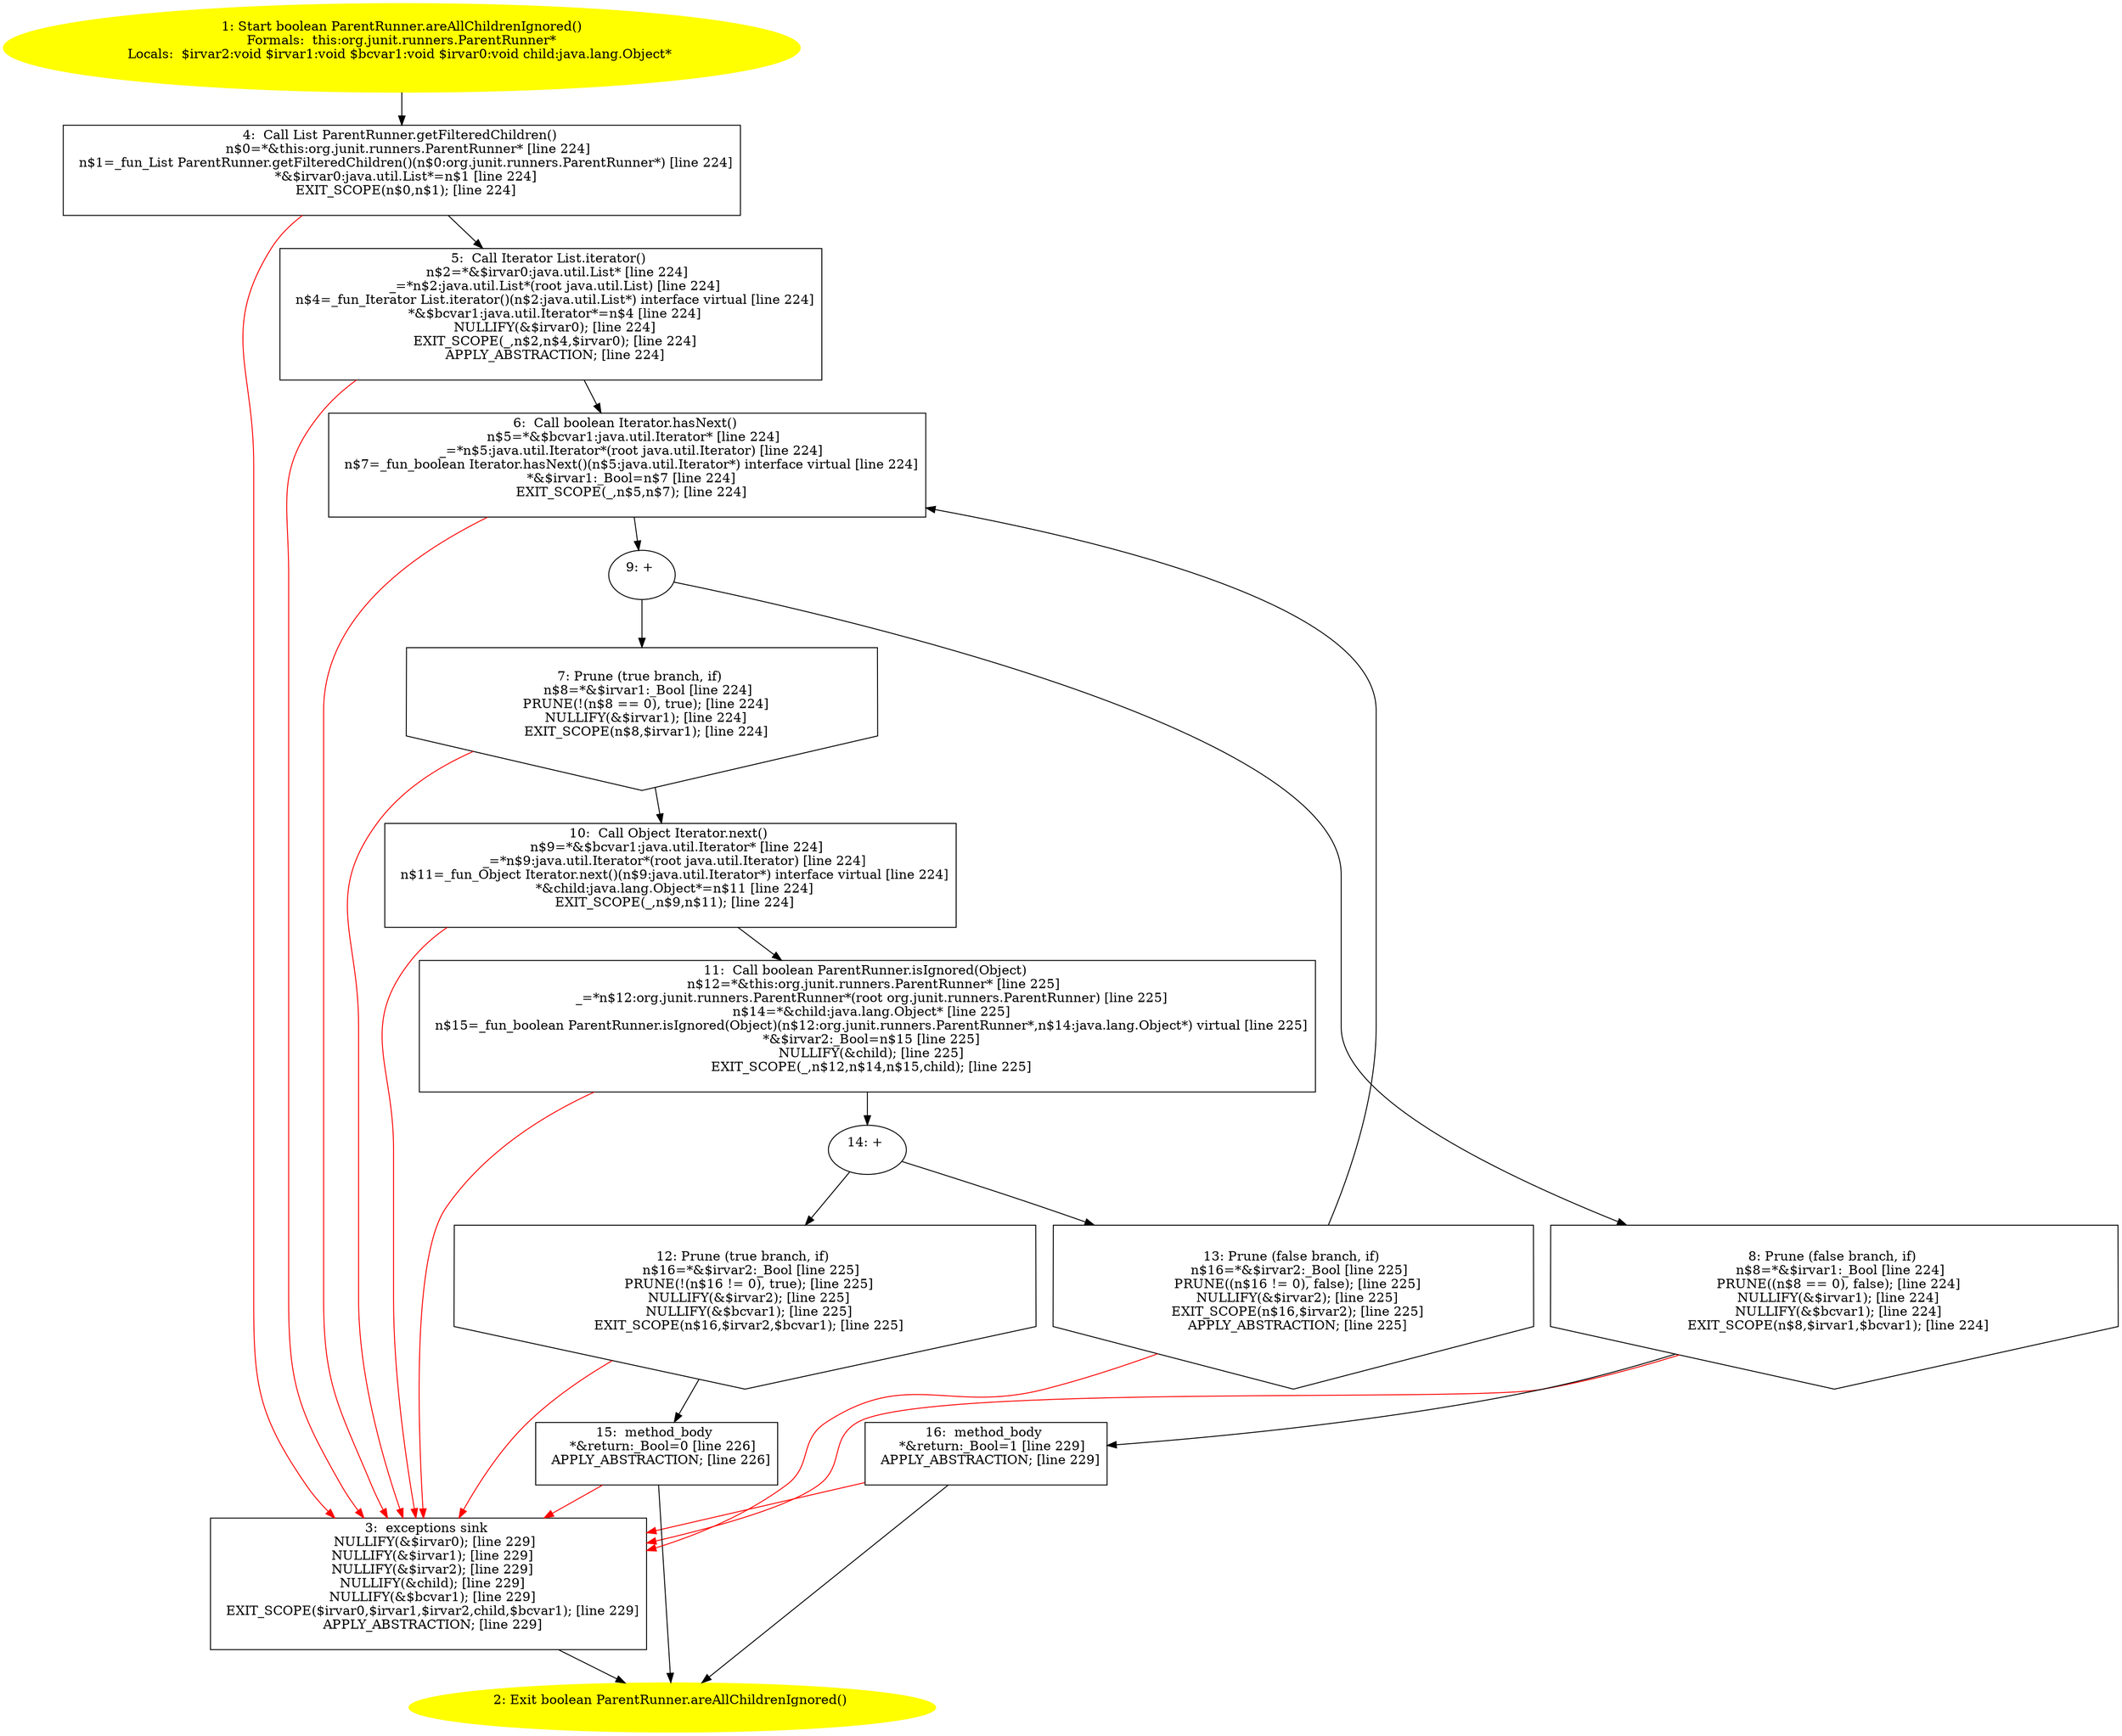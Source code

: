/* @generated */
digraph cfg {
"org.junit.runners.ParentRunner.areAllChildrenIgnored():boolean.6c5ceb97efc83dcb6ddd92521ce50f74_1" [label="1: Start boolean ParentRunner.areAllChildrenIgnored()\nFormals:  this:org.junit.runners.ParentRunner*\nLocals:  $irvar2:void $irvar1:void $bcvar1:void $irvar0:void child:java.lang.Object* \n  " color=yellow style=filled]
	

	 "org.junit.runners.ParentRunner.areAllChildrenIgnored():boolean.6c5ceb97efc83dcb6ddd92521ce50f74_1" -> "org.junit.runners.ParentRunner.areAllChildrenIgnored():boolean.6c5ceb97efc83dcb6ddd92521ce50f74_4" ;
"org.junit.runners.ParentRunner.areAllChildrenIgnored():boolean.6c5ceb97efc83dcb6ddd92521ce50f74_2" [label="2: Exit boolean ParentRunner.areAllChildrenIgnored() \n  " color=yellow style=filled]
	

"org.junit.runners.ParentRunner.areAllChildrenIgnored():boolean.6c5ceb97efc83dcb6ddd92521ce50f74_3" [label="3:  exceptions sink \n   NULLIFY(&$irvar0); [line 229]\n  NULLIFY(&$irvar1); [line 229]\n  NULLIFY(&$irvar2); [line 229]\n  NULLIFY(&child); [line 229]\n  NULLIFY(&$bcvar1); [line 229]\n  EXIT_SCOPE($irvar0,$irvar1,$irvar2,child,$bcvar1); [line 229]\n  APPLY_ABSTRACTION; [line 229]\n " shape="box"]
	

	 "org.junit.runners.ParentRunner.areAllChildrenIgnored():boolean.6c5ceb97efc83dcb6ddd92521ce50f74_3" -> "org.junit.runners.ParentRunner.areAllChildrenIgnored():boolean.6c5ceb97efc83dcb6ddd92521ce50f74_2" ;
"org.junit.runners.ParentRunner.areAllChildrenIgnored():boolean.6c5ceb97efc83dcb6ddd92521ce50f74_4" [label="4:  Call List ParentRunner.getFilteredChildren() \n   n$0=*&this:org.junit.runners.ParentRunner* [line 224]\n  n$1=_fun_List ParentRunner.getFilteredChildren()(n$0:org.junit.runners.ParentRunner*) [line 224]\n  *&$irvar0:java.util.List*=n$1 [line 224]\n  EXIT_SCOPE(n$0,n$1); [line 224]\n " shape="box"]
	

	 "org.junit.runners.ParentRunner.areAllChildrenIgnored():boolean.6c5ceb97efc83dcb6ddd92521ce50f74_4" -> "org.junit.runners.ParentRunner.areAllChildrenIgnored():boolean.6c5ceb97efc83dcb6ddd92521ce50f74_5" ;
	 "org.junit.runners.ParentRunner.areAllChildrenIgnored():boolean.6c5ceb97efc83dcb6ddd92521ce50f74_4" -> "org.junit.runners.ParentRunner.areAllChildrenIgnored():boolean.6c5ceb97efc83dcb6ddd92521ce50f74_3" [color="red" ];
"org.junit.runners.ParentRunner.areAllChildrenIgnored():boolean.6c5ceb97efc83dcb6ddd92521ce50f74_5" [label="5:  Call Iterator List.iterator() \n   n$2=*&$irvar0:java.util.List* [line 224]\n  _=*n$2:java.util.List*(root java.util.List) [line 224]\n  n$4=_fun_Iterator List.iterator()(n$2:java.util.List*) interface virtual [line 224]\n  *&$bcvar1:java.util.Iterator*=n$4 [line 224]\n  NULLIFY(&$irvar0); [line 224]\n  EXIT_SCOPE(_,n$2,n$4,$irvar0); [line 224]\n  APPLY_ABSTRACTION; [line 224]\n " shape="box"]
	

	 "org.junit.runners.ParentRunner.areAllChildrenIgnored():boolean.6c5ceb97efc83dcb6ddd92521ce50f74_5" -> "org.junit.runners.ParentRunner.areAllChildrenIgnored():boolean.6c5ceb97efc83dcb6ddd92521ce50f74_6" ;
	 "org.junit.runners.ParentRunner.areAllChildrenIgnored():boolean.6c5ceb97efc83dcb6ddd92521ce50f74_5" -> "org.junit.runners.ParentRunner.areAllChildrenIgnored():boolean.6c5ceb97efc83dcb6ddd92521ce50f74_3" [color="red" ];
"org.junit.runners.ParentRunner.areAllChildrenIgnored():boolean.6c5ceb97efc83dcb6ddd92521ce50f74_6" [label="6:  Call boolean Iterator.hasNext() \n   n$5=*&$bcvar1:java.util.Iterator* [line 224]\n  _=*n$5:java.util.Iterator*(root java.util.Iterator) [line 224]\n  n$7=_fun_boolean Iterator.hasNext()(n$5:java.util.Iterator*) interface virtual [line 224]\n  *&$irvar1:_Bool=n$7 [line 224]\n  EXIT_SCOPE(_,n$5,n$7); [line 224]\n " shape="box"]
	

	 "org.junit.runners.ParentRunner.areAllChildrenIgnored():boolean.6c5ceb97efc83dcb6ddd92521ce50f74_6" -> "org.junit.runners.ParentRunner.areAllChildrenIgnored():boolean.6c5ceb97efc83dcb6ddd92521ce50f74_9" ;
	 "org.junit.runners.ParentRunner.areAllChildrenIgnored():boolean.6c5ceb97efc83dcb6ddd92521ce50f74_6" -> "org.junit.runners.ParentRunner.areAllChildrenIgnored():boolean.6c5ceb97efc83dcb6ddd92521ce50f74_3" [color="red" ];
"org.junit.runners.ParentRunner.areAllChildrenIgnored():boolean.6c5ceb97efc83dcb6ddd92521ce50f74_7" [label="7: Prune (true branch, if) \n   n$8=*&$irvar1:_Bool [line 224]\n  PRUNE(!(n$8 == 0), true); [line 224]\n  NULLIFY(&$irvar1); [line 224]\n  EXIT_SCOPE(n$8,$irvar1); [line 224]\n " shape="invhouse"]
	

	 "org.junit.runners.ParentRunner.areAllChildrenIgnored():boolean.6c5ceb97efc83dcb6ddd92521ce50f74_7" -> "org.junit.runners.ParentRunner.areAllChildrenIgnored():boolean.6c5ceb97efc83dcb6ddd92521ce50f74_10" ;
	 "org.junit.runners.ParentRunner.areAllChildrenIgnored():boolean.6c5ceb97efc83dcb6ddd92521ce50f74_7" -> "org.junit.runners.ParentRunner.areAllChildrenIgnored():boolean.6c5ceb97efc83dcb6ddd92521ce50f74_3" [color="red" ];
"org.junit.runners.ParentRunner.areAllChildrenIgnored():boolean.6c5ceb97efc83dcb6ddd92521ce50f74_8" [label="8: Prune (false branch, if) \n   n$8=*&$irvar1:_Bool [line 224]\n  PRUNE((n$8 == 0), false); [line 224]\n  NULLIFY(&$irvar1); [line 224]\n  NULLIFY(&$bcvar1); [line 224]\n  EXIT_SCOPE(n$8,$irvar1,$bcvar1); [line 224]\n " shape="invhouse"]
	

	 "org.junit.runners.ParentRunner.areAllChildrenIgnored():boolean.6c5ceb97efc83dcb6ddd92521ce50f74_8" -> "org.junit.runners.ParentRunner.areAllChildrenIgnored():boolean.6c5ceb97efc83dcb6ddd92521ce50f74_16" ;
	 "org.junit.runners.ParentRunner.areAllChildrenIgnored():boolean.6c5ceb97efc83dcb6ddd92521ce50f74_8" -> "org.junit.runners.ParentRunner.areAllChildrenIgnored():boolean.6c5ceb97efc83dcb6ddd92521ce50f74_3" [color="red" ];
"org.junit.runners.ParentRunner.areAllChildrenIgnored():boolean.6c5ceb97efc83dcb6ddd92521ce50f74_9" [label="9: + \n  " ]
	

	 "org.junit.runners.ParentRunner.areAllChildrenIgnored():boolean.6c5ceb97efc83dcb6ddd92521ce50f74_9" -> "org.junit.runners.ParentRunner.areAllChildrenIgnored():boolean.6c5ceb97efc83dcb6ddd92521ce50f74_7" ;
	 "org.junit.runners.ParentRunner.areAllChildrenIgnored():boolean.6c5ceb97efc83dcb6ddd92521ce50f74_9" -> "org.junit.runners.ParentRunner.areAllChildrenIgnored():boolean.6c5ceb97efc83dcb6ddd92521ce50f74_8" ;
"org.junit.runners.ParentRunner.areAllChildrenIgnored():boolean.6c5ceb97efc83dcb6ddd92521ce50f74_10" [label="10:  Call Object Iterator.next() \n   n$9=*&$bcvar1:java.util.Iterator* [line 224]\n  _=*n$9:java.util.Iterator*(root java.util.Iterator) [line 224]\n  n$11=_fun_Object Iterator.next()(n$9:java.util.Iterator*) interface virtual [line 224]\n  *&child:java.lang.Object*=n$11 [line 224]\n  EXIT_SCOPE(_,n$9,n$11); [line 224]\n " shape="box"]
	

	 "org.junit.runners.ParentRunner.areAllChildrenIgnored():boolean.6c5ceb97efc83dcb6ddd92521ce50f74_10" -> "org.junit.runners.ParentRunner.areAllChildrenIgnored():boolean.6c5ceb97efc83dcb6ddd92521ce50f74_11" ;
	 "org.junit.runners.ParentRunner.areAllChildrenIgnored():boolean.6c5ceb97efc83dcb6ddd92521ce50f74_10" -> "org.junit.runners.ParentRunner.areAllChildrenIgnored():boolean.6c5ceb97efc83dcb6ddd92521ce50f74_3" [color="red" ];
"org.junit.runners.ParentRunner.areAllChildrenIgnored():boolean.6c5ceb97efc83dcb6ddd92521ce50f74_11" [label="11:  Call boolean ParentRunner.isIgnored(Object) \n   n$12=*&this:org.junit.runners.ParentRunner* [line 225]\n  _=*n$12:org.junit.runners.ParentRunner*(root org.junit.runners.ParentRunner) [line 225]\n  n$14=*&child:java.lang.Object* [line 225]\n  n$15=_fun_boolean ParentRunner.isIgnored(Object)(n$12:org.junit.runners.ParentRunner*,n$14:java.lang.Object*) virtual [line 225]\n  *&$irvar2:_Bool=n$15 [line 225]\n  NULLIFY(&child); [line 225]\n  EXIT_SCOPE(_,n$12,n$14,n$15,child); [line 225]\n " shape="box"]
	

	 "org.junit.runners.ParentRunner.areAllChildrenIgnored():boolean.6c5ceb97efc83dcb6ddd92521ce50f74_11" -> "org.junit.runners.ParentRunner.areAllChildrenIgnored():boolean.6c5ceb97efc83dcb6ddd92521ce50f74_14" ;
	 "org.junit.runners.ParentRunner.areAllChildrenIgnored():boolean.6c5ceb97efc83dcb6ddd92521ce50f74_11" -> "org.junit.runners.ParentRunner.areAllChildrenIgnored():boolean.6c5ceb97efc83dcb6ddd92521ce50f74_3" [color="red" ];
"org.junit.runners.ParentRunner.areAllChildrenIgnored():boolean.6c5ceb97efc83dcb6ddd92521ce50f74_12" [label="12: Prune (true branch, if) \n   n$16=*&$irvar2:_Bool [line 225]\n  PRUNE(!(n$16 != 0), true); [line 225]\n  NULLIFY(&$irvar2); [line 225]\n  NULLIFY(&$bcvar1); [line 225]\n  EXIT_SCOPE(n$16,$irvar2,$bcvar1); [line 225]\n " shape="invhouse"]
	

	 "org.junit.runners.ParentRunner.areAllChildrenIgnored():boolean.6c5ceb97efc83dcb6ddd92521ce50f74_12" -> "org.junit.runners.ParentRunner.areAllChildrenIgnored():boolean.6c5ceb97efc83dcb6ddd92521ce50f74_15" ;
	 "org.junit.runners.ParentRunner.areAllChildrenIgnored():boolean.6c5ceb97efc83dcb6ddd92521ce50f74_12" -> "org.junit.runners.ParentRunner.areAllChildrenIgnored():boolean.6c5ceb97efc83dcb6ddd92521ce50f74_3" [color="red" ];
"org.junit.runners.ParentRunner.areAllChildrenIgnored():boolean.6c5ceb97efc83dcb6ddd92521ce50f74_13" [label="13: Prune (false branch, if) \n   n$16=*&$irvar2:_Bool [line 225]\n  PRUNE((n$16 != 0), false); [line 225]\n  NULLIFY(&$irvar2); [line 225]\n  EXIT_SCOPE(n$16,$irvar2); [line 225]\n  APPLY_ABSTRACTION; [line 225]\n " shape="invhouse"]
	

	 "org.junit.runners.ParentRunner.areAllChildrenIgnored():boolean.6c5ceb97efc83dcb6ddd92521ce50f74_13" -> "org.junit.runners.ParentRunner.areAllChildrenIgnored():boolean.6c5ceb97efc83dcb6ddd92521ce50f74_6" ;
	 "org.junit.runners.ParentRunner.areAllChildrenIgnored():boolean.6c5ceb97efc83dcb6ddd92521ce50f74_13" -> "org.junit.runners.ParentRunner.areAllChildrenIgnored():boolean.6c5ceb97efc83dcb6ddd92521ce50f74_3" [color="red" ];
"org.junit.runners.ParentRunner.areAllChildrenIgnored():boolean.6c5ceb97efc83dcb6ddd92521ce50f74_14" [label="14: + \n  " ]
	

	 "org.junit.runners.ParentRunner.areAllChildrenIgnored():boolean.6c5ceb97efc83dcb6ddd92521ce50f74_14" -> "org.junit.runners.ParentRunner.areAllChildrenIgnored():boolean.6c5ceb97efc83dcb6ddd92521ce50f74_12" ;
	 "org.junit.runners.ParentRunner.areAllChildrenIgnored():boolean.6c5ceb97efc83dcb6ddd92521ce50f74_14" -> "org.junit.runners.ParentRunner.areAllChildrenIgnored():boolean.6c5ceb97efc83dcb6ddd92521ce50f74_13" ;
"org.junit.runners.ParentRunner.areAllChildrenIgnored():boolean.6c5ceb97efc83dcb6ddd92521ce50f74_15" [label="15:  method_body \n   *&return:_Bool=0 [line 226]\n  APPLY_ABSTRACTION; [line 226]\n " shape="box"]
	

	 "org.junit.runners.ParentRunner.areAllChildrenIgnored():boolean.6c5ceb97efc83dcb6ddd92521ce50f74_15" -> "org.junit.runners.ParentRunner.areAllChildrenIgnored():boolean.6c5ceb97efc83dcb6ddd92521ce50f74_2" ;
	 "org.junit.runners.ParentRunner.areAllChildrenIgnored():boolean.6c5ceb97efc83dcb6ddd92521ce50f74_15" -> "org.junit.runners.ParentRunner.areAllChildrenIgnored():boolean.6c5ceb97efc83dcb6ddd92521ce50f74_3" [color="red" ];
"org.junit.runners.ParentRunner.areAllChildrenIgnored():boolean.6c5ceb97efc83dcb6ddd92521ce50f74_16" [label="16:  method_body \n   *&return:_Bool=1 [line 229]\n  APPLY_ABSTRACTION; [line 229]\n " shape="box"]
	

	 "org.junit.runners.ParentRunner.areAllChildrenIgnored():boolean.6c5ceb97efc83dcb6ddd92521ce50f74_16" -> "org.junit.runners.ParentRunner.areAllChildrenIgnored():boolean.6c5ceb97efc83dcb6ddd92521ce50f74_2" ;
	 "org.junit.runners.ParentRunner.areAllChildrenIgnored():boolean.6c5ceb97efc83dcb6ddd92521ce50f74_16" -> "org.junit.runners.ParentRunner.areAllChildrenIgnored():boolean.6c5ceb97efc83dcb6ddd92521ce50f74_3" [color="red" ];
}
